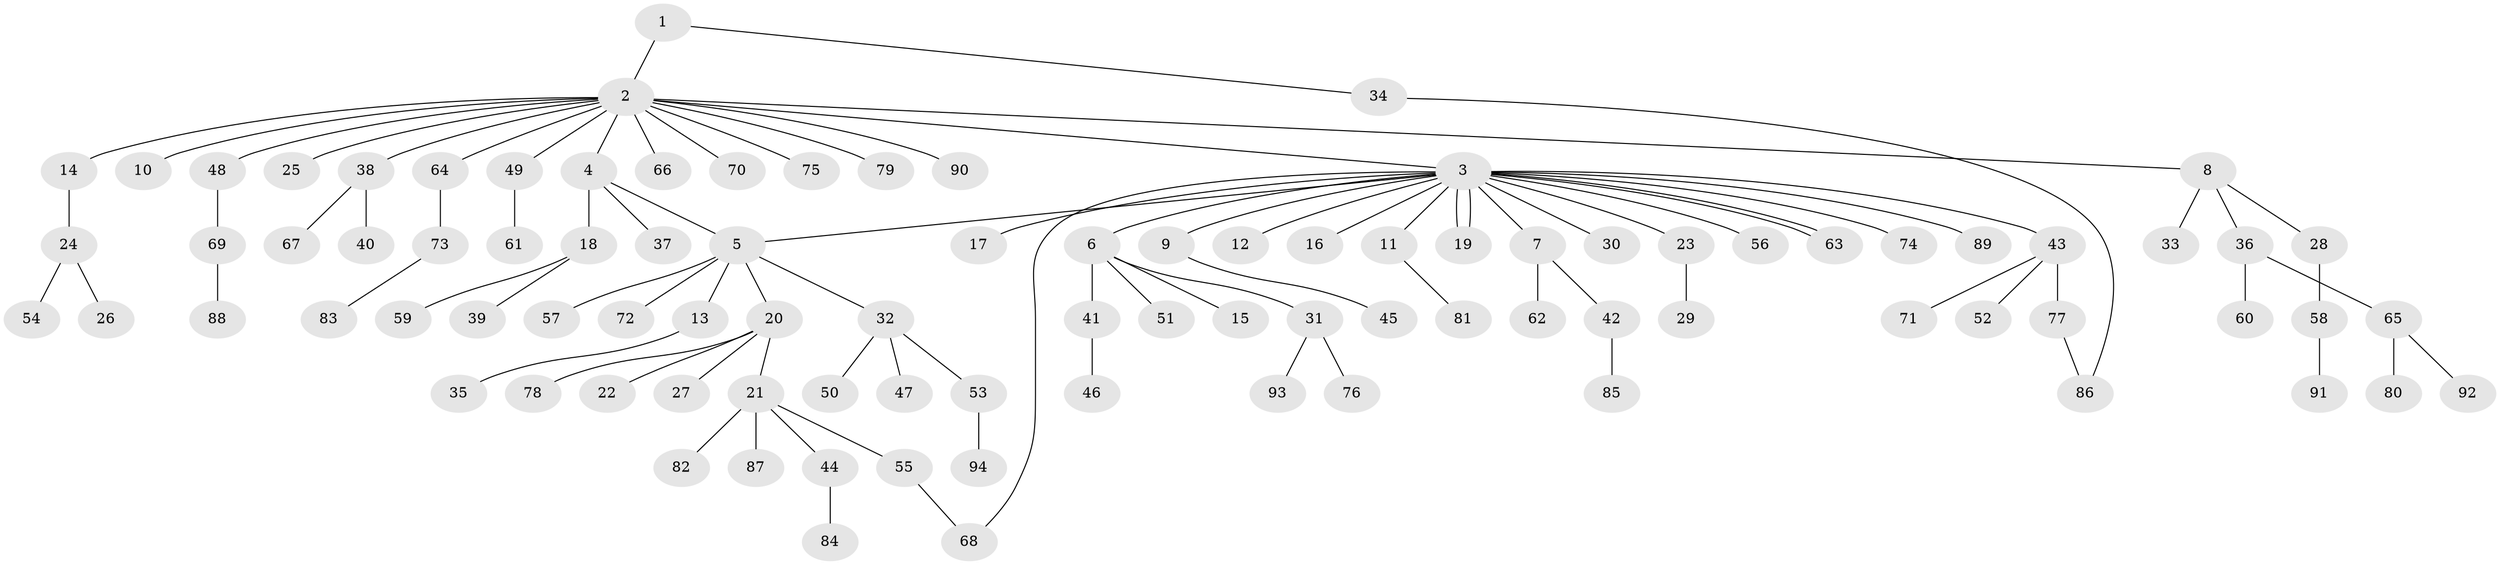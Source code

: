 // Generated by graph-tools (version 1.1) at 2025/26/03/09/25 03:26:00]
// undirected, 94 vertices, 98 edges
graph export_dot {
graph [start="1"]
  node [color=gray90,style=filled];
  1;
  2;
  3;
  4;
  5;
  6;
  7;
  8;
  9;
  10;
  11;
  12;
  13;
  14;
  15;
  16;
  17;
  18;
  19;
  20;
  21;
  22;
  23;
  24;
  25;
  26;
  27;
  28;
  29;
  30;
  31;
  32;
  33;
  34;
  35;
  36;
  37;
  38;
  39;
  40;
  41;
  42;
  43;
  44;
  45;
  46;
  47;
  48;
  49;
  50;
  51;
  52;
  53;
  54;
  55;
  56;
  57;
  58;
  59;
  60;
  61;
  62;
  63;
  64;
  65;
  66;
  67;
  68;
  69;
  70;
  71;
  72;
  73;
  74;
  75;
  76;
  77;
  78;
  79;
  80;
  81;
  82;
  83;
  84;
  85;
  86;
  87;
  88;
  89;
  90;
  91;
  92;
  93;
  94;
  1 -- 2;
  1 -- 34;
  2 -- 3;
  2 -- 4;
  2 -- 8;
  2 -- 10;
  2 -- 14;
  2 -- 25;
  2 -- 38;
  2 -- 48;
  2 -- 49;
  2 -- 64;
  2 -- 66;
  2 -- 70;
  2 -- 75;
  2 -- 79;
  2 -- 90;
  3 -- 5;
  3 -- 6;
  3 -- 7;
  3 -- 9;
  3 -- 11;
  3 -- 12;
  3 -- 16;
  3 -- 17;
  3 -- 19;
  3 -- 19;
  3 -- 23;
  3 -- 30;
  3 -- 43;
  3 -- 56;
  3 -- 63;
  3 -- 63;
  3 -- 68;
  3 -- 74;
  3 -- 89;
  4 -- 5;
  4 -- 18;
  4 -- 37;
  5 -- 13;
  5 -- 20;
  5 -- 32;
  5 -- 57;
  5 -- 72;
  6 -- 15;
  6 -- 31;
  6 -- 41;
  6 -- 51;
  7 -- 42;
  7 -- 62;
  8 -- 28;
  8 -- 33;
  8 -- 36;
  9 -- 45;
  11 -- 81;
  13 -- 35;
  14 -- 24;
  18 -- 39;
  18 -- 59;
  20 -- 21;
  20 -- 22;
  20 -- 27;
  20 -- 78;
  21 -- 44;
  21 -- 55;
  21 -- 82;
  21 -- 87;
  23 -- 29;
  24 -- 26;
  24 -- 54;
  28 -- 58;
  31 -- 76;
  31 -- 93;
  32 -- 47;
  32 -- 50;
  32 -- 53;
  34 -- 86;
  36 -- 60;
  36 -- 65;
  38 -- 40;
  38 -- 67;
  41 -- 46;
  42 -- 85;
  43 -- 52;
  43 -- 71;
  43 -- 77;
  44 -- 84;
  48 -- 69;
  49 -- 61;
  53 -- 94;
  55 -- 68;
  58 -- 91;
  64 -- 73;
  65 -- 80;
  65 -- 92;
  69 -- 88;
  73 -- 83;
  77 -- 86;
}

